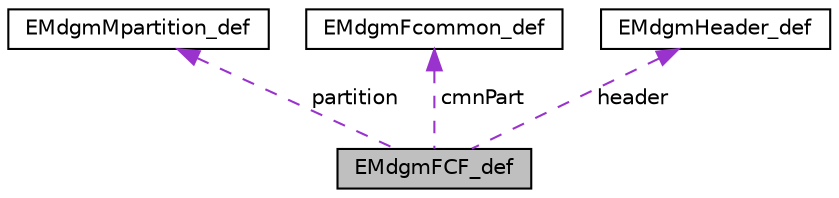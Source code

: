 digraph "EMdgmFCF_def"
{
 // LATEX_PDF_SIZE
  edge [fontname="Helvetica",fontsize="10",labelfontname="Helvetica",labelfontsize="10"];
  node [fontname="Helvetica",fontsize="10",shape=record];
  Node1 [label="EMdgmFCF_def",height=0.2,width=0.4,color="black", fillcolor="grey75", style="filled", fontcolor="black",tooltip="#FCF - Backscatter calibration file     Contains the text file containing the backscatter corrections..."];
  Node2 -> Node1 [dir="back",color="darkorchid3",fontsize="10",style="dashed",label=" partition" ,fontname="Helvetica"];
  Node2 [label="EMdgmMpartition_def",height=0.2,width=0.4,color="black", fillcolor="white", style="filled",URL="$structEMdgmMpartition__def.html",tooltip="Multibeam (M) datagrams - data partition information. General for all M datagrams."];
  Node3 -> Node1 [dir="back",color="darkorchid3",fontsize="10",style="dashed",label=" cmnPart" ,fontname="Helvetica"];
  Node3 [label="EMdgmFcommon_def",height=0.2,width=0.4,color="black", fillcolor="white", style="filled",URL="$structEMdgmFcommon__def.html",tooltip="File (F) output datagram - common all file datagrams."];
  Node4 -> Node1 [dir="back",color="darkorchid3",fontsize="10",style="dashed",label=" header" ,fontname="Helvetica"];
  Node4 [label="EMdgmHeader_def",height=0.2,width=0.4,color="black", fillcolor="white", style="filled",URL="$structEMdgmHeader__def.html",tooltip="Definition of general datagram header."];
}
